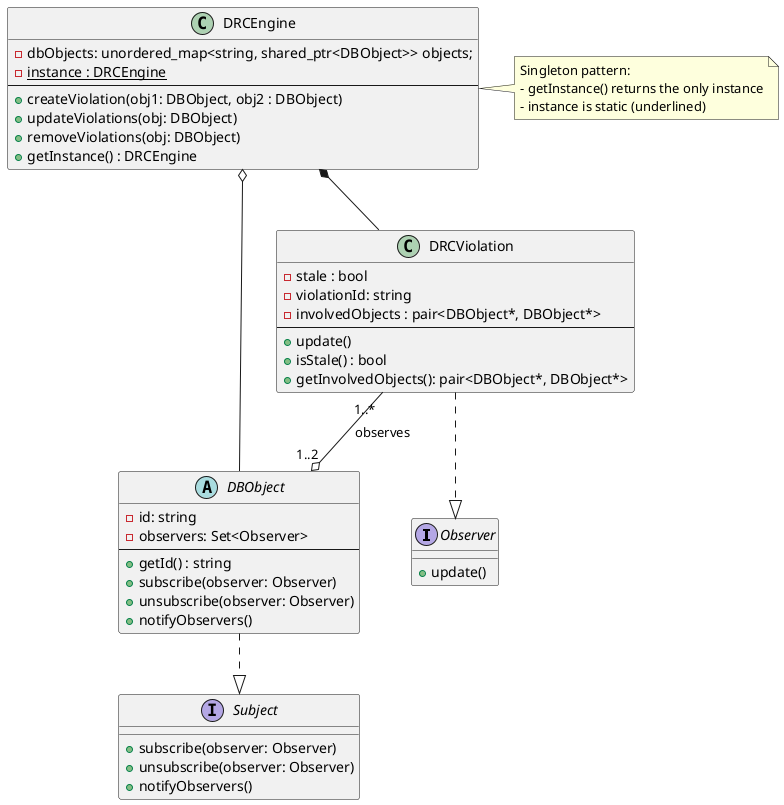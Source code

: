 @startuml
' Interfaces
interface Observer {
    +update()
}

interface Subject {
    +subscribe(observer: Observer)
    +unsubscribe(observer: Observer)
    +notifyObservers()
}

' Core domain classes
abstract DBObject {
    -id: string    
    -observers: Set<Observer>   
    --
    +getId() : string
    +subscribe(observer: Observer)
    +unsubscribe(observer: Observer)
    +notifyObservers()
}

class DRCViolation {    
    -stale : bool
    -violationId: string
    -involvedObjects : pair<DBObject*, DBObject*>
    --
    +update()
    +isStale() : bool
    +getInvolvedObjects(): pair<DBObject*, DBObject*>    
}

class DRCEngine {
    -dbObjects: unordered_map<string, shared_ptr<DBObject>> objects;
    -<u>instance : DRCEngine</u>
    --
    +createViolation(obj1: DBObject, obj2 : DBObject)
    +updateViolations(obj: DBObject)
    +removeViolations(obj: DBObject)
    +getInstance() : DRCEngine    
}

DBObject ..|> Subject
DRCViolation ..|> Observer
DRCViolation "1..*" --o "1..2" DBObject : observes

' Composition and Singleton
DRCEngine *-- DRCViolation
DRCEngine o-- DBObject

note right of DRCEngine
  Singleton pattern:
  - getInstance() returns the only instance
  - instance is static (underlined)
end note
@enduml